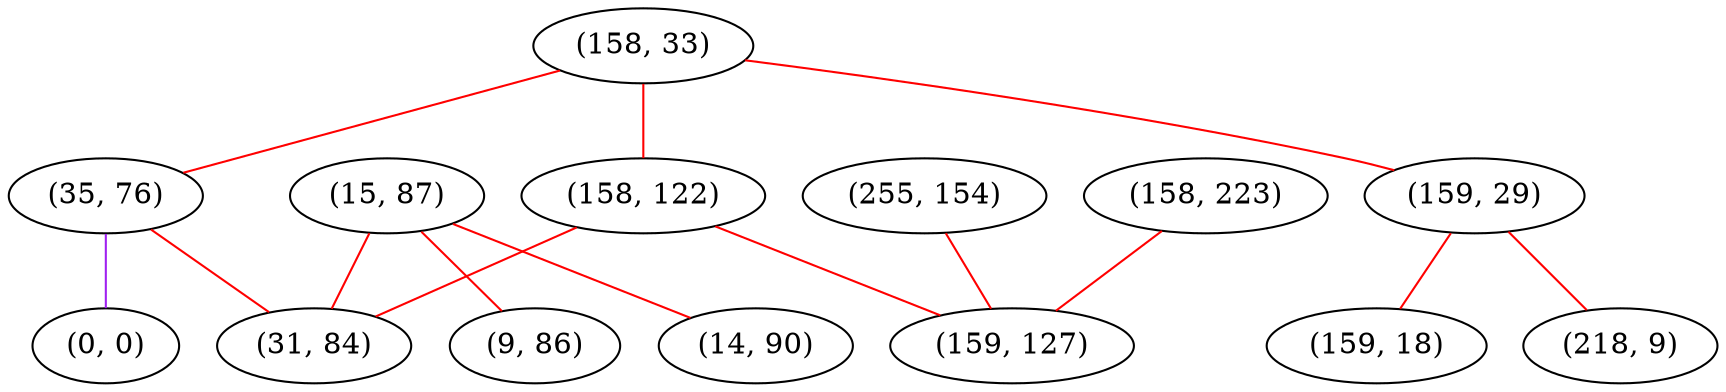 graph "" {
"(158, 33)";
"(158, 122)";
"(35, 76)";
"(15, 87)";
"(159, 29)";
"(9, 86)";
"(255, 154)";
"(14, 90)";
"(158, 223)";
"(218, 9)";
"(31, 84)";
"(0, 0)";
"(159, 18)";
"(159, 127)";
"(158, 33)" -- "(158, 122)"  [color=red, key=0, weight=1];
"(158, 33)" -- "(35, 76)"  [color=red, key=0, weight=1];
"(158, 33)" -- "(159, 29)"  [color=red, key=0, weight=1];
"(158, 122)" -- "(31, 84)"  [color=red, key=0, weight=1];
"(158, 122)" -- "(159, 127)"  [color=red, key=0, weight=1];
"(35, 76)" -- "(31, 84)"  [color=red, key=0, weight=1];
"(35, 76)" -- "(0, 0)"  [color=purple, key=0, weight=4];
"(15, 87)" -- "(31, 84)"  [color=red, key=0, weight=1];
"(15, 87)" -- "(14, 90)"  [color=red, key=0, weight=1];
"(15, 87)" -- "(9, 86)"  [color=red, key=0, weight=1];
"(159, 29)" -- "(159, 18)"  [color=red, key=0, weight=1];
"(159, 29)" -- "(218, 9)"  [color=red, key=0, weight=1];
"(255, 154)" -- "(159, 127)"  [color=red, key=0, weight=1];
"(158, 223)" -- "(159, 127)"  [color=red, key=0, weight=1];
}
